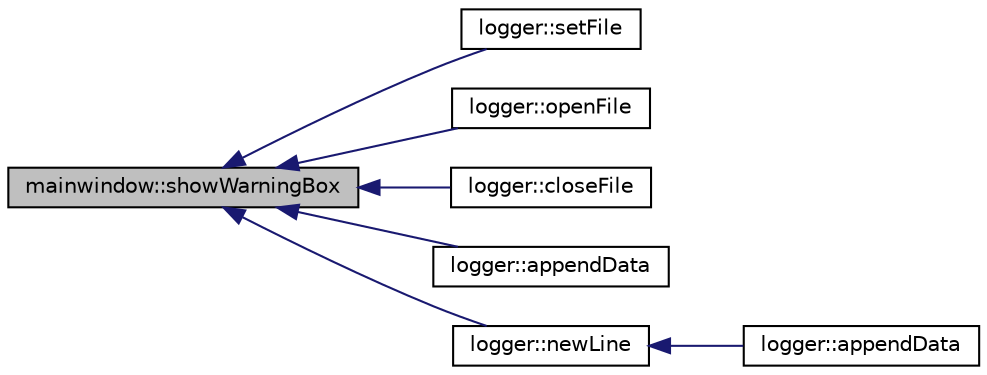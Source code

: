 digraph "mainwindow::showWarningBox"
{
  edge [fontname="Helvetica",fontsize="10",labelfontname="Helvetica",labelfontsize="10"];
  node [fontname="Helvetica",fontsize="10",shape=record];
  rankdir="LR";
  Node6 [label="mainwindow::showWarningBox",height=0.2,width=0.4,color="black", fillcolor="grey75", style="filled", fontcolor="black"];
  Node6 -> Node7 [dir="back",color="midnightblue",fontsize="10",style="solid",fontname="Helvetica"];
  Node7 [label="logger::setFile",height=0.2,width=0.4,color="black", fillcolor="white", style="filled",URL="$classlogger.html#a3bb56560823628407584e163d8d70a60"];
  Node6 -> Node8 [dir="back",color="midnightblue",fontsize="10",style="solid",fontname="Helvetica"];
  Node8 [label="logger::openFile",height=0.2,width=0.4,color="black", fillcolor="white", style="filled",URL="$classlogger.html#a6f1953b7fa70aa4e561d2a8aa3aa67af"];
  Node6 -> Node9 [dir="back",color="midnightblue",fontsize="10",style="solid",fontname="Helvetica"];
  Node9 [label="logger::closeFile",height=0.2,width=0.4,color="black", fillcolor="white", style="filled",URL="$classlogger.html#a6b1421875c6d245f533f3197b15d9856"];
  Node6 -> Node10 [dir="back",color="midnightblue",fontsize="10",style="solid",fontname="Helvetica"];
  Node10 [label="logger::appendData",height=0.2,width=0.4,color="black", fillcolor="white", style="filled",URL="$classlogger.html#a6a88a186a97af2aec42abd1ff03fe821"];
  Node6 -> Node11 [dir="back",color="midnightblue",fontsize="10",style="solid",fontname="Helvetica"];
  Node11 [label="logger::newLine",height=0.2,width=0.4,color="black", fillcolor="white", style="filled",URL="$classlogger.html#a3efa363e127b361b0d94f907e27ab6e6"];
  Node11 -> Node12 [dir="back",color="midnightblue",fontsize="10",style="solid",fontname="Helvetica"];
  Node12 [label="logger::appendData",height=0.2,width=0.4,color="black", fillcolor="white", style="filled",URL="$classlogger.html#ae8678e52b408e2a62986167d8aee8691"];
}

